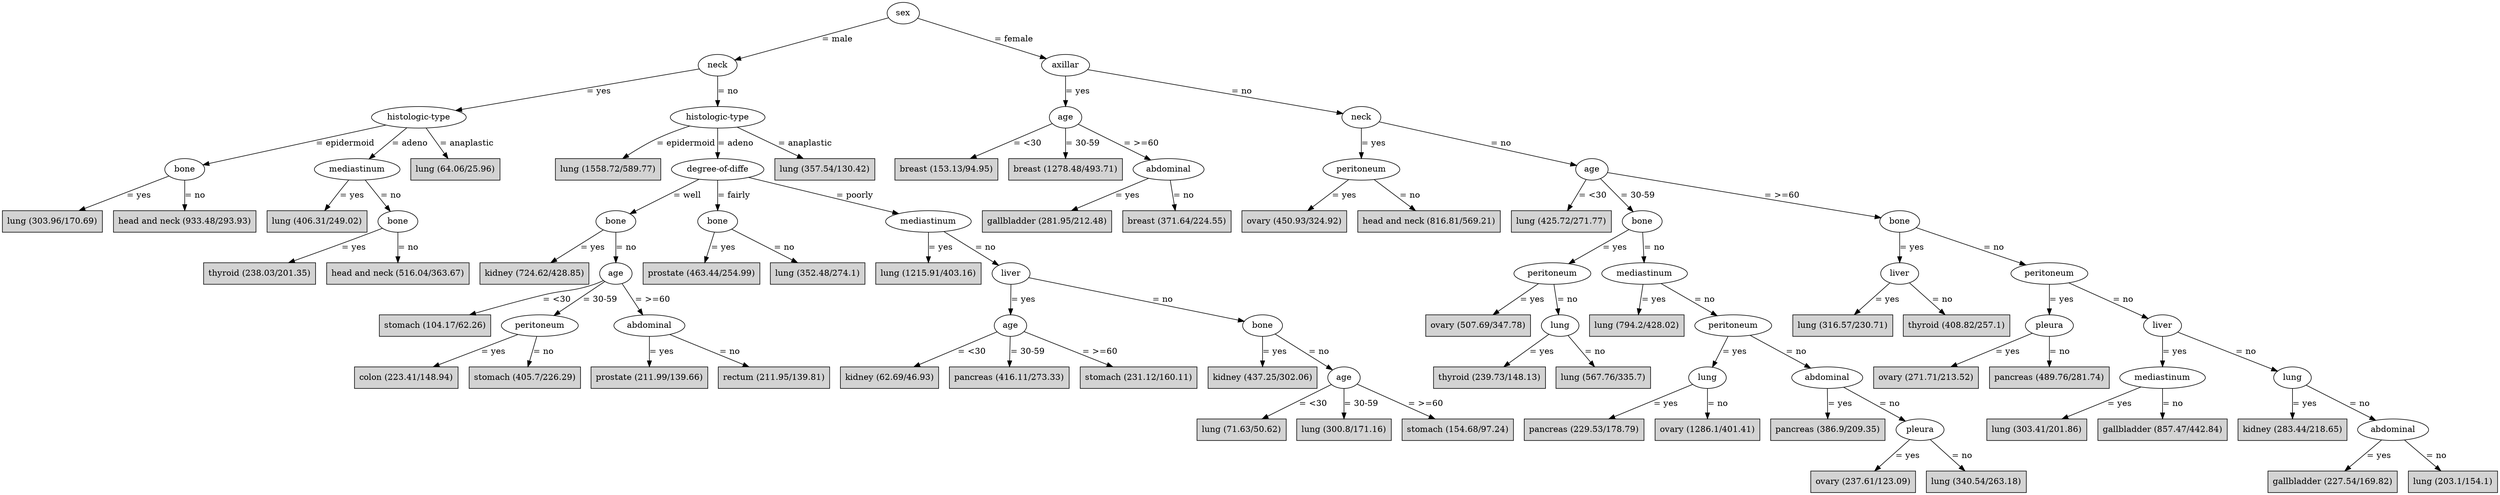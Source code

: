 
digraph MITTree {
N0 [label="sex" ]
N0->N1 [label="= male"]
N1 [label="neck" ]
N1->N2 [label="= yes"]
N2 [label="histologic-type" ]
N2->N3 [label="= epidermoid"]
N3 [label="bone" ]
N3->N4 [label="= yes"]
N4 [label="lung (303.96/170.69)" shape=box style=filled ]
N3->N5 [label="= no"]
N5 [label="head and neck (933.48/293.93)" shape=box style=filled ]
N2->N6 [label="= adeno"]
N6 [label="mediastinum" ]
N6->N7 [label="= yes"]
N7 [label="lung (406.31/249.02)" shape=box style=filled ]
N6->N8 [label="= no"]
N8 [label="bone" ]
N8->N9 [label="= yes"]
N9 [label="thyroid (238.03/201.35)" shape=box style=filled ]
N8->N10 [label="= no"]
N10 [label="head and neck (516.04/363.67)" shape=box style=filled ]
N2->N11 [label="= anaplastic"]
N11 [label="lung (64.06/25.96)" shape=box style=filled ]
N1->N12 [label="= no"]
N12 [label="histologic-type" ]
N12->N13 [label="= epidermoid"]
N13 [label="lung (1558.72/589.77)" shape=box style=filled ]
N12->N14 [label="= adeno"]
N14 [label="degree-of-diffe" ]
N14->N15 [label="= well"]
N15 [label="bone" ]
N15->N16 [label="= yes"]
N16 [label="kidney (724.62/428.85)" shape=box style=filled ]
N15->N17 [label="= no"]
N17 [label="age" ]
N17->N18 [label="= <30"]
N18 [label="stomach (104.17/62.26)" shape=box style=filled ]
N17->N19 [label="= 30-59"]
N19 [label="peritoneum" ]
N19->N20 [label="= yes"]
N20 [label="colon (223.41/148.94)" shape=box style=filled ]
N19->N21 [label="= no"]
N21 [label="stomach (405.7/226.29)" shape=box style=filled ]
N17->N22 [label="= >=60"]
N22 [label="abdominal" ]
N22->N23 [label="= yes"]
N23 [label="prostate (211.99/139.66)" shape=box style=filled ]
N22->N24 [label="= no"]
N24 [label="rectum (211.95/139.81)" shape=box style=filled ]
N14->N25 [label="= fairly"]
N25 [label="bone" ]
N25->N26 [label="= yes"]
N26 [label="prostate (463.44/254.99)" shape=box style=filled ]
N25->N27 [label="= no"]
N27 [label="lung (352.48/274.1)" shape=box style=filled ]
N14->N28 [label="= poorly"]
N28 [label="mediastinum" ]
N28->N29 [label="= yes"]
N29 [label="lung (1215.91/403.16)" shape=box style=filled ]
N28->N30 [label="= no"]
N30 [label="liver" ]
N30->N31 [label="= yes"]
N31 [label="age" ]
N31->N32 [label="= <30"]
N32 [label="kidney (62.69/46.93)" shape=box style=filled ]
N31->N33 [label="= 30-59"]
N33 [label="pancreas (416.11/273.33)" shape=box style=filled ]
N31->N34 [label="= >=60"]
N34 [label="stomach (231.12/160.11)" shape=box style=filled ]
N30->N35 [label="= no"]
N35 [label="bone" ]
N35->N36 [label="= yes"]
N36 [label="kidney (437.25/302.06)" shape=box style=filled ]
N35->N37 [label="= no"]
N37 [label="age" ]
N37->N38 [label="= <30"]
N38 [label="lung (71.63/50.62)" shape=box style=filled ]
N37->N39 [label="= 30-59"]
N39 [label="lung (300.8/171.16)" shape=box style=filled ]
N37->N40 [label="= >=60"]
N40 [label="stomach (154.68/97.24)" shape=box style=filled ]
N12->N41 [label="= anaplastic"]
N41 [label="lung (357.54/130.42)" shape=box style=filled ]
N0->N42 [label="= female"]
N42 [label="axillar" ]
N42->N43 [label="= yes"]
N43 [label="age" ]
N43->N44 [label="= <30"]
N44 [label="breast (153.13/94.95)" shape=box style=filled ]
N43->N45 [label="= 30-59"]
N45 [label="breast (1278.48/493.71)" shape=box style=filled ]
N43->N46 [label="= >=60"]
N46 [label="abdominal" ]
N46->N47 [label="= yes"]
N47 [label="gallbladder (281.95/212.48)" shape=box style=filled ]
N46->N48 [label="= no"]
N48 [label="breast (371.64/224.55)" shape=box style=filled ]
N42->N49 [label="= no"]
N49 [label="neck" ]
N49->N50 [label="= yes"]
N50 [label="peritoneum" ]
N50->N51 [label="= yes"]
N51 [label="ovary (450.93/324.92)" shape=box style=filled ]
N50->N52 [label="= no"]
N52 [label="head and neck (816.81/569.21)" shape=box style=filled ]
N49->N53 [label="= no"]
N53 [label="age" ]
N53->N54 [label="= <30"]
N54 [label="lung (425.72/271.77)" shape=box style=filled ]
N53->N55 [label="= 30-59"]
N55 [label="bone" ]
N55->N56 [label="= yes"]
N56 [label="peritoneum" ]
N56->N57 [label="= yes"]
N57 [label="ovary (507.69/347.78)" shape=box style=filled ]
N56->N58 [label="= no"]
N58 [label="lung" ]
N58->N59 [label="= yes"]
N59 [label="thyroid (239.73/148.13)" shape=box style=filled ]
N58->N60 [label="= no"]
N60 [label="lung (567.76/335.7)" shape=box style=filled ]
N55->N61 [label="= no"]
N61 [label="mediastinum" ]
N61->N62 [label="= yes"]
N62 [label="lung (794.2/428.02)" shape=box style=filled ]
N61->N63 [label="= no"]
N63 [label="peritoneum" ]
N63->N64 [label="= yes"]
N64 [label="lung" ]
N64->N65 [label="= yes"]
N65 [label="pancreas (229.53/178.79)" shape=box style=filled ]
N64->N66 [label="= no"]
N66 [label="ovary (1286.1/401.41)" shape=box style=filled ]
N63->N67 [label="= no"]
N67 [label="abdominal" ]
N67->N68 [label="= yes"]
N68 [label="pancreas (386.9/209.35)" shape=box style=filled ]
N67->N69 [label="= no"]
N69 [label="pleura" ]
N69->N70 [label="= yes"]
N70 [label="ovary (237.61/123.09)" shape=box style=filled ]
N69->N71 [label="= no"]
N71 [label="lung (340.54/263.18)" shape=box style=filled ]
N53->N72 [label="= >=60"]
N72 [label="bone" ]
N72->N73 [label="= yes"]
N73 [label="liver" ]
N73->N74 [label="= yes"]
N74 [label="lung (316.57/230.71)" shape=box style=filled ]
N73->N75 [label="= no"]
N75 [label="thyroid (408.82/257.1)" shape=box style=filled ]
N72->N76 [label="= no"]
N76 [label="peritoneum" ]
N76->N77 [label="= yes"]
N77 [label="pleura" ]
N77->N78 [label="= yes"]
N78 [label="ovary (271.71/213.52)" shape=box style=filled ]
N77->N79 [label="= no"]
N79 [label="pancreas (489.76/281.74)" shape=box style=filled ]
N76->N80 [label="= no"]
N80 [label="liver" ]
N80->N81 [label="= yes"]
N81 [label="mediastinum" ]
N81->N82 [label="= yes"]
N82 [label="lung (303.41/201.86)" shape=box style=filled ]
N81->N83 [label="= no"]
N83 [label="gallbladder (857.47/442.84)" shape=box style=filled ]
N80->N84 [label="= no"]
N84 [label="lung" ]
N84->N85 [label="= yes"]
N85 [label="kidney (283.44/218.65)" shape=box style=filled ]
N84->N86 [label="= no"]
N86 [label="abdominal" ]
N86->N87 [label="= yes"]
N87 [label="gallbladder (227.54/169.82)" shape=box style=filled ]
N86->N88 [label="= no"]
N88 [label="lung (203.1/154.1)" shape=box style=filled ]
}

